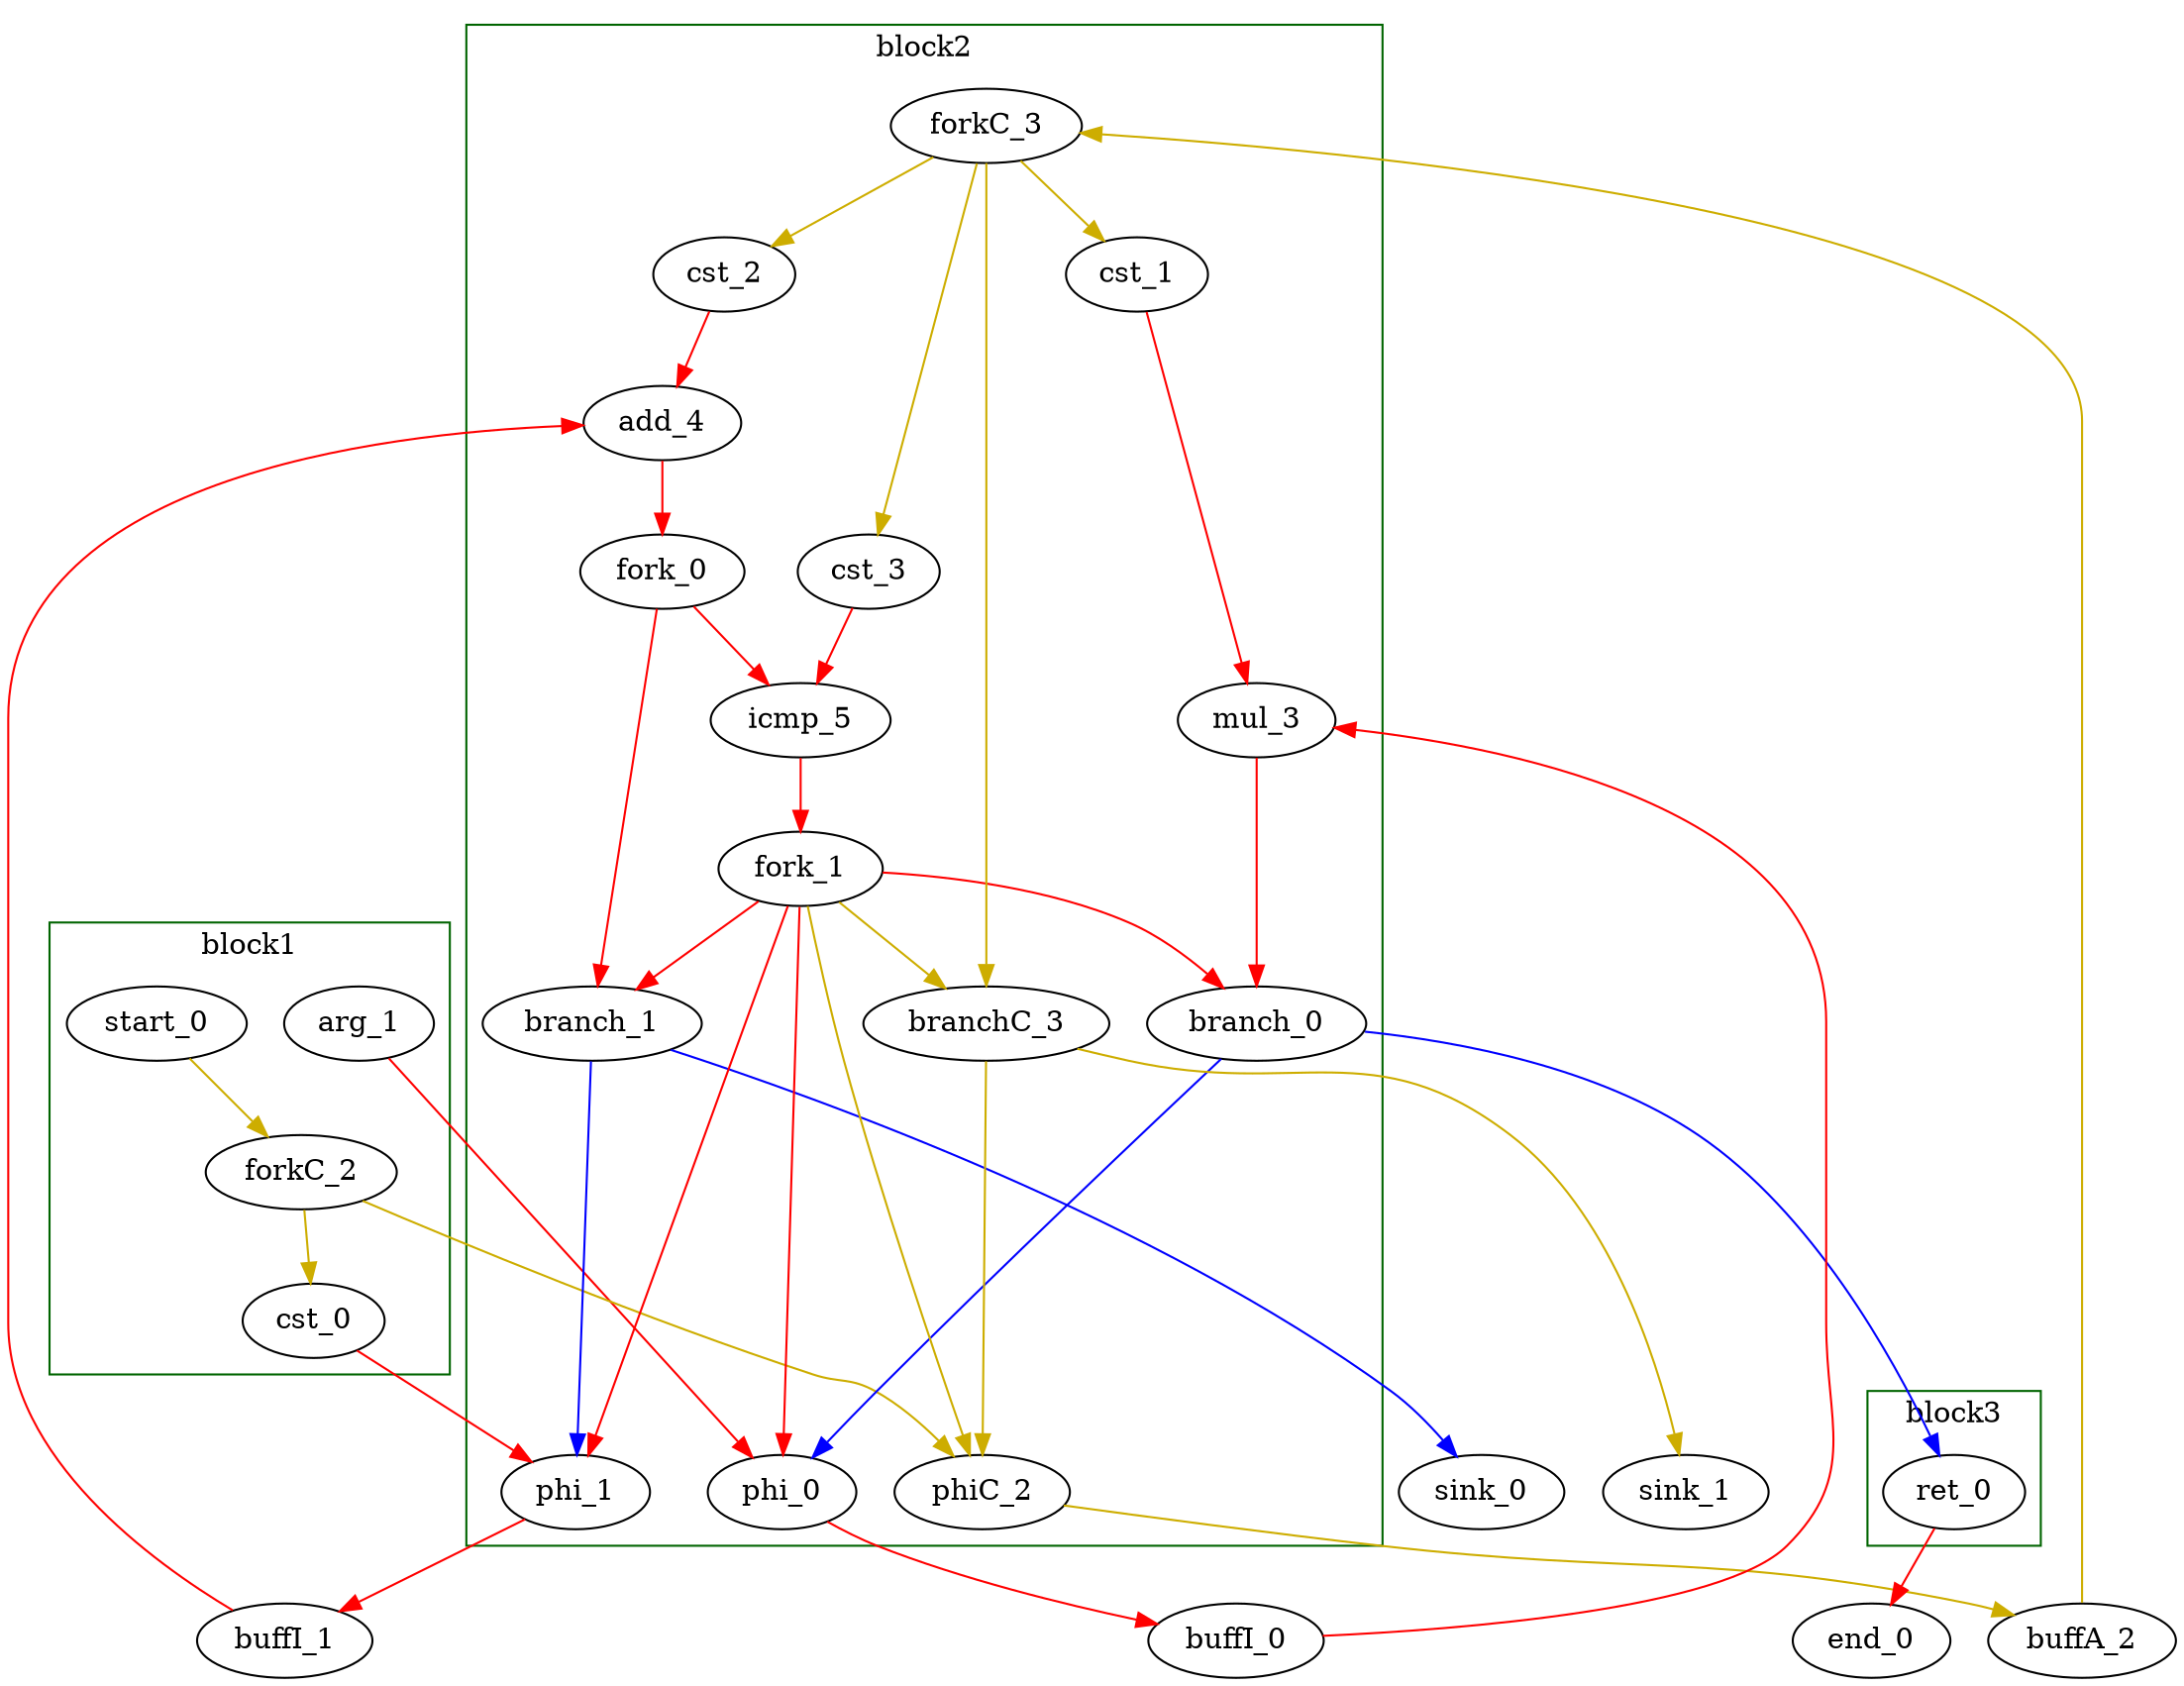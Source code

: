 Digraph G {
	splines=spline;
//DHLS version: 0.1.1" [shape = "none" pos = "20,20!"]

	subgraph cluster_0 {
	color = "darkgreen";
		label = "block1";
		"arg_1" [type = "Entry", bbID= 1, in = "in1:32", out = "out1:32"];
		"cst_0" [type = "Constant", bbID= 1, in = "in1:32", out = "out1:32", value = "0x00000000"];
		"start_0" [type = "Entry", control= "true", bbID= 1, in = "in1:0", out = "out1:0"];
		"forkC_2" [type = "Fork", bbID= 1, in = "in1:0", out = "out1:0 out2:0 "];

	}

	subgraph cluster_1 {
	color = "darkgreen";
		label = "block2";
		"phi_0" [type = "LoopMux", bbID= 2, in = "in1?:1 in2:32 in3:32 ", out = "out1:32", delay=0.366];
		"phi_1" [type = "LoopMux", bbID= 2, in = "in1?:1 in2:32 in3:32 ", out = "out1:32", delay=0.366];
		"cst_1" [type = "Constant", bbID= 2, in = "in1:32", out = "out1:32", value = "0x00000005"];
		"mul_3" [type = "Operator", bbID= 2, op = "mul_op", in = "in1:32 in2:32 ", out = "out1:32 ", delay=0.000, latency=4, II=1];
		"cst_2" [type = "Constant", bbID= 2, in = "in1:32", out = "out1:32", value = "0x00000001"];
		"add_4" [type = "Operator", bbID= 2, op = "add_op", in = "in1:32 in2:32 ", out = "out1:32 ", delay=1.693, latency=0, II=1];
		"cst_3" [type = "Constant", bbID= 2, in = "in1:32", out = "out1:32", value = "0x00000003"];
		"icmp_5" [type = "Operator", bbID= 2, op = "icmp_ult_op", in = "in1:32 in2:32 ", out = "out1:1 ", delay=1.530, latency=0, II=1];
		"phiC_2" [type = "LoopMux", bbID= 2, in = "in1?:1 in2:0 in3:0 ", out = "out1:0", delay=0.166];
		"branch_0" [type = "Branch", bbID= 2,  in = "in1:32 in2?:1*i", out = "out1+:32 out2-:32"];
		"branch_1" [type = "Branch", bbID= 2,  in = "in1:32 in2?:1*i", out = "out1+:32 out2-:32"];
		"branchC_3" [type = "Branch", bbID= 2,  in = "in1:0 in2?:1*i", out = "out1+:0 out2-:0"];
		"fork_0" [type = "Fork", bbID= 2, in = "in1:32", out = "out1:32 out2:32 "];
		"fork_1" [type = "Fork", bbID= 2, in = "in1:32", out = "out1:32 out2:32 out3:32 out4:32 out5:32 out6:32 "];
		"forkC_3" [type = "Fork", bbID= 2, in = "in1:0", out = "out1:0 out2:0 out3:0 out4:0 "];

	}

	subgraph cluster_2 {
	color = "darkgreen";
		label = "block3";
		"ret_0" [type = "Operator", bbID= 3, op = "ret_op", in = "in1:32 ", out = "out1:32 ", delay=0.000, latency=0, II=1];

	}
	"sink_0" [type = "Sink", bbID= 0, in = "in1:32"];
	"sink_1" [type = "Sink", bbID= 0, in = "in1:0"];
	"end_0" [type = "Exit", bbID= 0, in = "in1:32 ", out = "out1:32"];
	"buffI_0" [type = "Buffer", bbID= 0, in = "in1:32", out = "out1:32"];
	"buffI_1" [type = "Buffer", bbID= 0, in = "in1:32", out = "out1:32"];
	"buffA_2" [type = "Buffer", bbID= 0, in = "in1:0", out = "out1:0"];

	"arg_1" -> "phi_0" [color = "red", from = "out1", to = "in2"];
	"phi_0" -> "buffI_0" [color = "red", from = "out1", to = "in1"];
	"cst_0" -> "phi_1" [color = "red", from = "out1", to = "in2"];
	"phi_1" -> "buffI_1" [color = "red", from = "out1", to = "in1"];
	"cst_1" -> "mul_3" [color = "red", from = "out1", to = "in2"];
	"mul_3" -> "branch_0" [color = "red", from = "out1", to = "in1"];
	"cst_2" -> "add_4" [color = "red", from = "out1", to = "in2"];
	"add_4" -> "fork_0" [color = "red", from = "out1", to = "in1"];
	"cst_3" -> "icmp_5" [color = "red", from = "out1", to = "in2"];
	"icmp_5" -> "fork_1" [color = "red", from = "out1", to = "in1"];
	"ret_0" -> "end_0" [color = "red", from = "out1", to = "in1"];
	"start_0" -> "forkC_2" [color = "gold3", from = "out1", to = "in1"];
	"phiC_2" -> "buffA_2" [color = "gold3", from = "out1", to = "in1"];
	"branch_0" -> "ret_0" [color = "blue", minlen = 3, from = "out1", to = "in1"];
	"branch_0" -> "phi_0" [color = "blue", minlen = 3, from = "out2", to = "in3"];
	"branch_1" -> "sink_0" [color = "blue", minlen = 3, from = "out1", to = "in1"];
	"branch_1" -> "phi_1" [color = "blue", minlen = 3, from = "out2", to = "in3"];
	"branchC_3" -> "sink_1" [color = "gold3", minlen = 3, from = "out1", to = "in1"];
	"branchC_3" -> "phiC_2" [color = "gold3", minlen = 3, from = "out2", to = "in3"];
	"fork_0" -> "icmp_5" [color = "red", from = "out1", to = "in1"];
	"fork_0" -> "branch_1" [color = "red", from = "out2", to = "in1"];
	"fork_1" -> "branch_0" [color = "red", from = "out1", to = "in2"];
	"fork_1" -> "branch_1" [color = "red", from = "out2", to = "in2"];
	"fork_1" -> "branchC_3" [color = "gold3", from = "out3", to = "in2"];
	"fork_1" -> "phi_0" [color = "red", from = "out4", to = "in1"];
	"fork_1" -> "phi_1" [color = "red", from = "out5", to = "in1"];
	"fork_1" -> "phiC_2" [color = "gold3", from = "out6", to = "in1"];
	"forkC_2" -> "cst_0" [color = "gold3", from = "out1", to = "in1"];
	"forkC_2" -> "phiC_2" [color = "gold3", from = "out2", to = "in2"];
	"forkC_3" -> "cst_1" [color = "gold3", from = "out1", to = "in1"];
	"forkC_3" -> "branchC_3" [color = "gold3", from = "out2", to = "in1"];
	"forkC_3" -> "cst_2" [color = "gold3", from = "out3", to = "in1"];
	"forkC_3" -> "cst_3" [color = "gold3", from = "out4", to = "in1"];
	"buffI_0" -> "mul_3" [color = "red", from = "out1", to = "in1"];
	"buffI_1" -> "add_4" [color = "red", from = "out1", to = "in1"];
	"buffA_2" -> "forkC_3" [color = "gold3", from = "out1", to = "in1"];

}